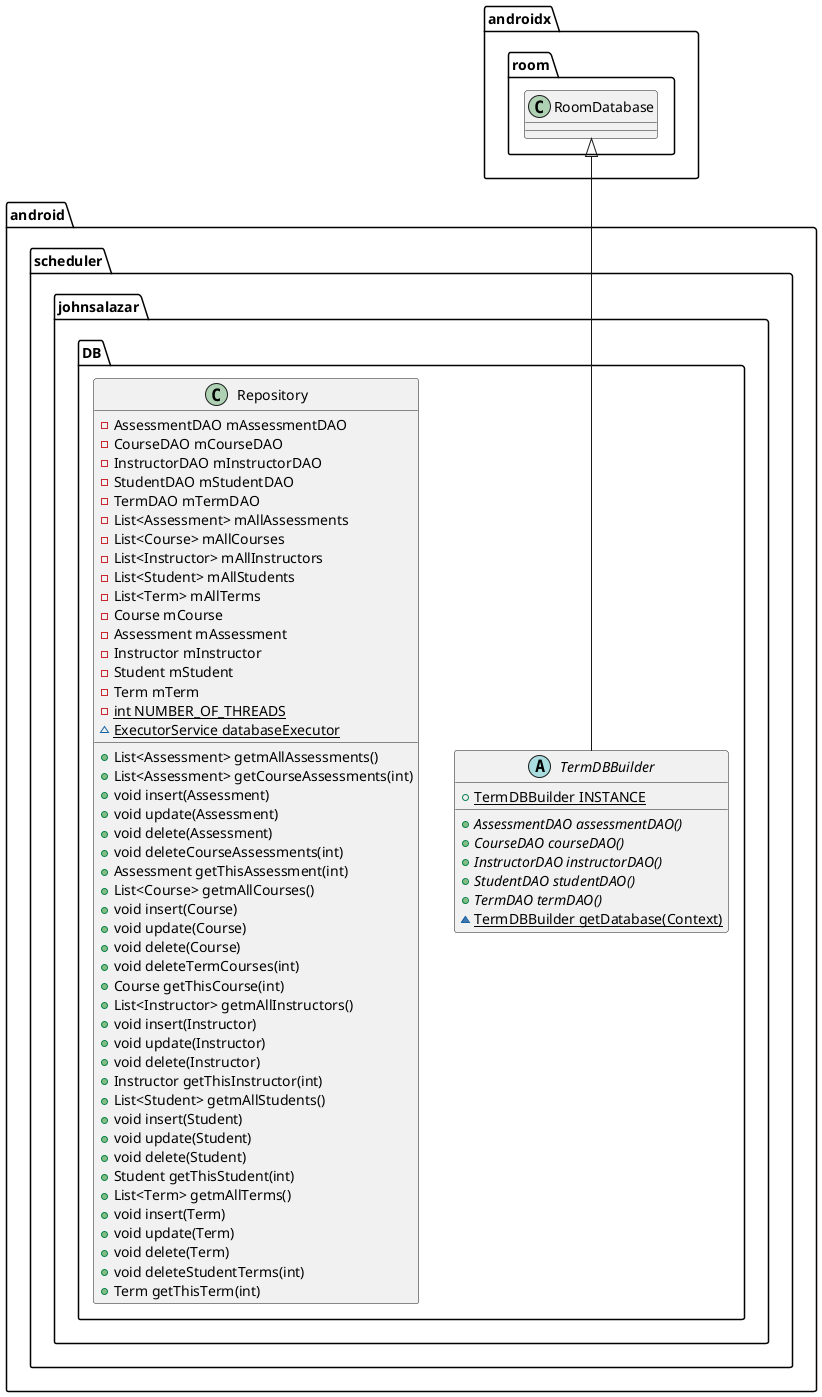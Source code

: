 @startuml
abstract class android.scheduler.johnsalazar.DB.TermDBBuilder {
+ {static} TermDBBuilder INSTANCE
+ {abstract}AssessmentDAO assessmentDAO()
+ {abstract}CourseDAO courseDAO()
+ {abstract}InstructorDAO instructorDAO()
+ {abstract}StudentDAO studentDAO()
+ {abstract}TermDAO termDAO()
~ {static} TermDBBuilder getDatabase(Context)
}


class android.scheduler.johnsalazar.DB.Repository {
- AssessmentDAO mAssessmentDAO
- CourseDAO mCourseDAO
- InstructorDAO mInstructorDAO
- StudentDAO mStudentDAO
- TermDAO mTermDAO
- List<Assessment> mAllAssessments
- List<Course> mAllCourses
- List<Instructor> mAllInstructors
- List<Student> mAllStudents
- List<Term> mAllTerms
- Course mCourse
- Assessment mAssessment
- Instructor mInstructor
- Student mStudent
- Term mTerm
- {static} int NUMBER_OF_THREADS
~ {static} ExecutorService databaseExecutor
+ List<Assessment> getmAllAssessments()
+ List<Assessment> getCourseAssessments(int)
+ void insert(Assessment)
+ void update(Assessment)
+ void delete(Assessment)
+ void deleteCourseAssessments(int)
+ Assessment getThisAssessment(int)
+ List<Course> getmAllCourses()
+ void insert(Course)
+ void update(Course)
+ void delete(Course)
+ void deleteTermCourses(int)
+ Course getThisCourse(int)
+ List<Instructor> getmAllInstructors()
+ void insert(Instructor)
+ void update(Instructor)
+ void delete(Instructor)
+ Instructor getThisInstructor(int)
+ List<Student> getmAllStudents()
+ void insert(Student)
+ void update(Student)
+ void delete(Student)
+ Student getThisStudent(int)
+ List<Term> getmAllTerms()
+ void insert(Term)
+ void update(Term)
+ void delete(Term)
+ void deleteStudentTerms(int)
+ Term getThisTerm(int)
}




androidx.room.RoomDatabase <|-- android.scheduler.johnsalazar.DB.TermDBBuilder
@enduml